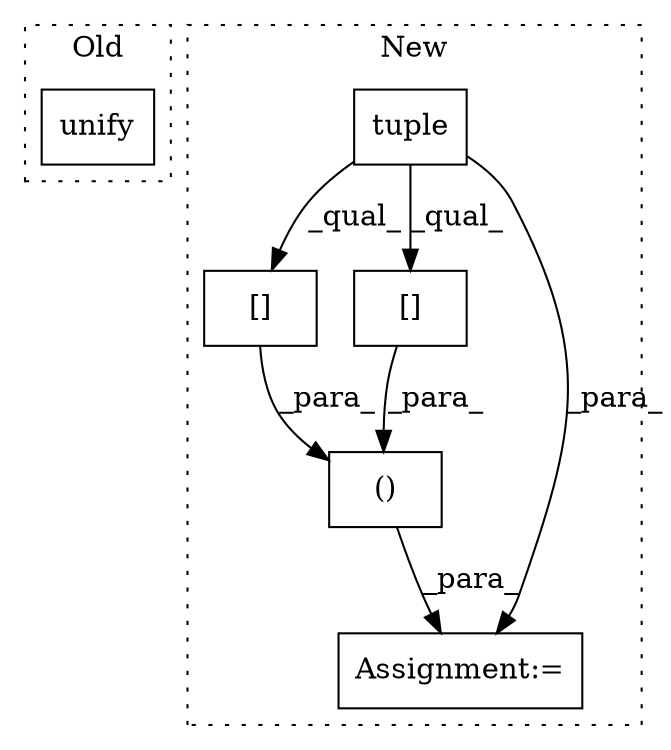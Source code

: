 digraph G {
subgraph cluster0 {
1 [label="unify" a="32" s="11971,11986" l="6,1" shape="box"];
label = "Old";
style="dotted";
}
subgraph cluster1 {
2 [label="()" a="106" s="11799" l="77" shape="box"];
3 [label="tuple" a="32" s="11648,11677" l="6,1" shape="box"];
4 [label="[]" a="2" s="11844,11875" l="6,1" shape="box"];
5 [label="Assignment:=" a="7" s="11793" l="6" shape="box"];
6 [label="[]" a="2" s="11799,11830" l="6,1" shape="box"];
label = "New";
style="dotted";
}
2 -> 5 [label="_para_"];
3 -> 6 [label="_qual_"];
3 -> 4 [label="_qual_"];
3 -> 5 [label="_para_"];
4 -> 2 [label="_para_"];
6 -> 2 [label="_para_"];
}